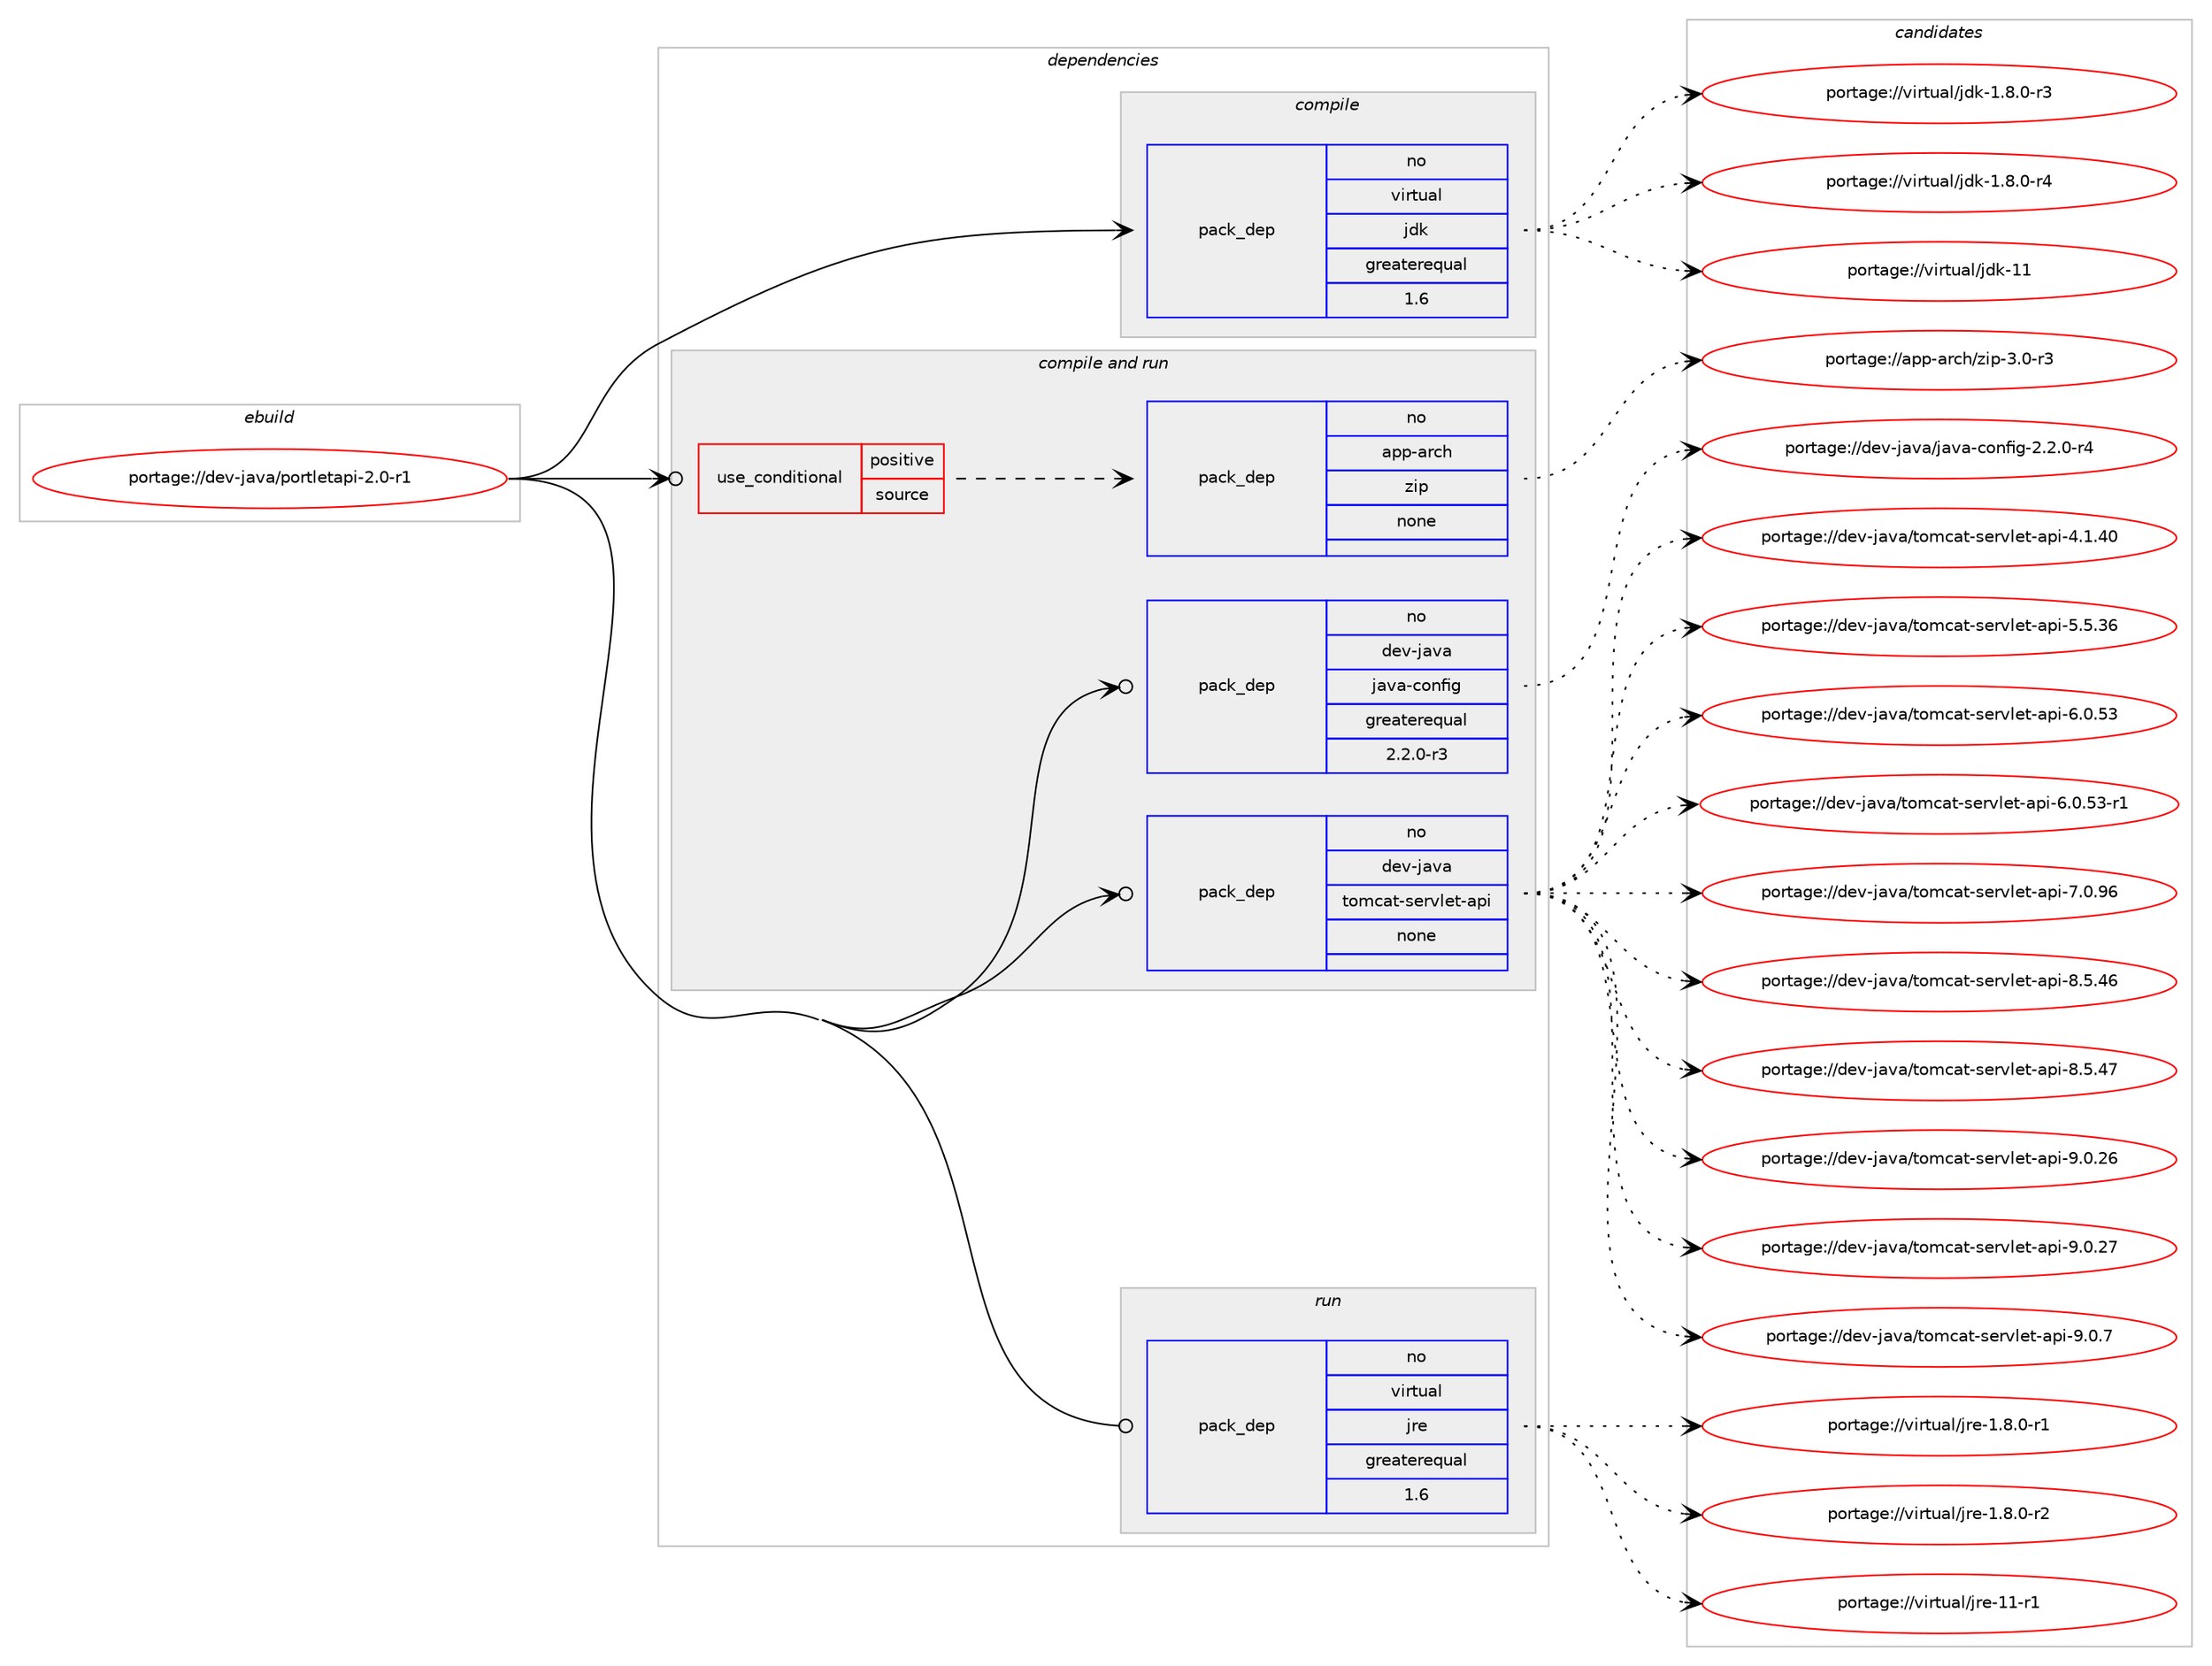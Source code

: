 digraph prolog {

# *************
# Graph options
# *************

newrank=true;
concentrate=true;
compound=true;
graph [rankdir=LR,fontname=Helvetica,fontsize=10,ranksep=1.5];#, ranksep=2.5, nodesep=0.2];
edge  [arrowhead=vee];
node  [fontname=Helvetica,fontsize=10];

# **********
# The ebuild
# **********

subgraph cluster_leftcol {
color=gray;
rank=same;
label=<<i>ebuild</i>>;
id [label="portage://dev-java/portletapi-2.0-r1", color=red, width=4, href="../dev-java/portletapi-2.0-r1.svg"];
}

# ****************
# The dependencies
# ****************

subgraph cluster_midcol {
color=gray;
label=<<i>dependencies</i>>;
subgraph cluster_compile {
fillcolor="#eeeeee";
style=filled;
label=<<i>compile</i>>;
subgraph pack69866 {
dependency91393 [label=<<TABLE BORDER="0" CELLBORDER="1" CELLSPACING="0" CELLPADDING="4" WIDTH="220"><TR><TD ROWSPAN="6" CELLPADDING="30">pack_dep</TD></TR><TR><TD WIDTH="110">no</TD></TR><TR><TD>virtual</TD></TR><TR><TD>jdk</TD></TR><TR><TD>greaterequal</TD></TR><TR><TD>1.6</TD></TR></TABLE>>, shape=none, color=blue];
}
id:e -> dependency91393:w [weight=20,style="solid",arrowhead="vee"];
}
subgraph cluster_compileandrun {
fillcolor="#eeeeee";
style=filled;
label=<<i>compile and run</i>>;
subgraph cond18794 {
dependency91394 [label=<<TABLE BORDER="0" CELLBORDER="1" CELLSPACING="0" CELLPADDING="4"><TR><TD ROWSPAN="3" CELLPADDING="10">use_conditional</TD></TR><TR><TD>positive</TD></TR><TR><TD>source</TD></TR></TABLE>>, shape=none, color=red];
subgraph pack69867 {
dependency91395 [label=<<TABLE BORDER="0" CELLBORDER="1" CELLSPACING="0" CELLPADDING="4" WIDTH="220"><TR><TD ROWSPAN="6" CELLPADDING="30">pack_dep</TD></TR><TR><TD WIDTH="110">no</TD></TR><TR><TD>app-arch</TD></TR><TR><TD>zip</TD></TR><TR><TD>none</TD></TR><TR><TD></TD></TR></TABLE>>, shape=none, color=blue];
}
dependency91394:e -> dependency91395:w [weight=20,style="dashed",arrowhead="vee"];
}
id:e -> dependency91394:w [weight=20,style="solid",arrowhead="odotvee"];
subgraph pack69868 {
dependency91396 [label=<<TABLE BORDER="0" CELLBORDER="1" CELLSPACING="0" CELLPADDING="4" WIDTH="220"><TR><TD ROWSPAN="6" CELLPADDING="30">pack_dep</TD></TR><TR><TD WIDTH="110">no</TD></TR><TR><TD>dev-java</TD></TR><TR><TD>java-config</TD></TR><TR><TD>greaterequal</TD></TR><TR><TD>2.2.0-r3</TD></TR></TABLE>>, shape=none, color=blue];
}
id:e -> dependency91396:w [weight=20,style="solid",arrowhead="odotvee"];
subgraph pack69869 {
dependency91397 [label=<<TABLE BORDER="0" CELLBORDER="1" CELLSPACING="0" CELLPADDING="4" WIDTH="220"><TR><TD ROWSPAN="6" CELLPADDING="30">pack_dep</TD></TR><TR><TD WIDTH="110">no</TD></TR><TR><TD>dev-java</TD></TR><TR><TD>tomcat-servlet-api</TD></TR><TR><TD>none</TD></TR><TR><TD></TD></TR></TABLE>>, shape=none, color=blue];
}
id:e -> dependency91397:w [weight=20,style="solid",arrowhead="odotvee"];
}
subgraph cluster_run {
fillcolor="#eeeeee";
style=filled;
label=<<i>run</i>>;
subgraph pack69870 {
dependency91398 [label=<<TABLE BORDER="0" CELLBORDER="1" CELLSPACING="0" CELLPADDING="4" WIDTH="220"><TR><TD ROWSPAN="6" CELLPADDING="30">pack_dep</TD></TR><TR><TD WIDTH="110">no</TD></TR><TR><TD>virtual</TD></TR><TR><TD>jre</TD></TR><TR><TD>greaterequal</TD></TR><TR><TD>1.6</TD></TR></TABLE>>, shape=none, color=blue];
}
id:e -> dependency91398:w [weight=20,style="solid",arrowhead="odot"];
}
}

# **************
# The candidates
# **************

subgraph cluster_choices {
rank=same;
color=gray;
label=<<i>candidates</i>>;

subgraph choice69866 {
color=black;
nodesep=1;
choiceportage11810511411611797108471061001074549465646484511451 [label="portage://virtual/jdk-1.8.0-r3", color=red, width=4,href="../virtual/jdk-1.8.0-r3.svg"];
choiceportage11810511411611797108471061001074549465646484511452 [label="portage://virtual/jdk-1.8.0-r4", color=red, width=4,href="../virtual/jdk-1.8.0-r4.svg"];
choiceportage1181051141161179710847106100107454949 [label="portage://virtual/jdk-11", color=red, width=4,href="../virtual/jdk-11.svg"];
dependency91393:e -> choiceportage11810511411611797108471061001074549465646484511451:w [style=dotted,weight="100"];
dependency91393:e -> choiceportage11810511411611797108471061001074549465646484511452:w [style=dotted,weight="100"];
dependency91393:e -> choiceportage1181051141161179710847106100107454949:w [style=dotted,weight="100"];
}
subgraph choice69867 {
color=black;
nodesep=1;
choiceportage9711211245971149910447122105112455146484511451 [label="portage://app-arch/zip-3.0-r3", color=red, width=4,href="../app-arch/zip-3.0-r3.svg"];
dependency91395:e -> choiceportage9711211245971149910447122105112455146484511451:w [style=dotted,weight="100"];
}
subgraph choice69868 {
color=black;
nodesep=1;
choiceportage10010111845106971189747106971189745991111101021051034550465046484511452 [label="portage://dev-java/java-config-2.2.0-r4", color=red, width=4,href="../dev-java/java-config-2.2.0-r4.svg"];
dependency91396:e -> choiceportage10010111845106971189747106971189745991111101021051034550465046484511452:w [style=dotted,weight="100"];
}
subgraph choice69869 {
color=black;
nodesep=1;
choiceportage10010111845106971189747116111109999711645115101114118108101116459711210545524649465248 [label="portage://dev-java/tomcat-servlet-api-4.1.40", color=red, width=4,href="../dev-java/tomcat-servlet-api-4.1.40.svg"];
choiceportage10010111845106971189747116111109999711645115101114118108101116459711210545534653465154 [label="portage://dev-java/tomcat-servlet-api-5.5.36", color=red, width=4,href="../dev-java/tomcat-servlet-api-5.5.36.svg"];
choiceportage10010111845106971189747116111109999711645115101114118108101116459711210545544648465351 [label="portage://dev-java/tomcat-servlet-api-6.0.53", color=red, width=4,href="../dev-java/tomcat-servlet-api-6.0.53.svg"];
choiceportage100101118451069711897471161111099997116451151011141181081011164597112105455446484653514511449 [label="portage://dev-java/tomcat-servlet-api-6.0.53-r1", color=red, width=4,href="../dev-java/tomcat-servlet-api-6.0.53-r1.svg"];
choiceportage10010111845106971189747116111109999711645115101114118108101116459711210545554648465754 [label="portage://dev-java/tomcat-servlet-api-7.0.96", color=red, width=4,href="../dev-java/tomcat-servlet-api-7.0.96.svg"];
choiceportage10010111845106971189747116111109999711645115101114118108101116459711210545564653465254 [label="portage://dev-java/tomcat-servlet-api-8.5.46", color=red, width=4,href="../dev-java/tomcat-servlet-api-8.5.46.svg"];
choiceportage10010111845106971189747116111109999711645115101114118108101116459711210545564653465255 [label="portage://dev-java/tomcat-servlet-api-8.5.47", color=red, width=4,href="../dev-java/tomcat-servlet-api-8.5.47.svg"];
choiceportage10010111845106971189747116111109999711645115101114118108101116459711210545574648465054 [label="portage://dev-java/tomcat-servlet-api-9.0.26", color=red, width=4,href="../dev-java/tomcat-servlet-api-9.0.26.svg"];
choiceportage10010111845106971189747116111109999711645115101114118108101116459711210545574648465055 [label="portage://dev-java/tomcat-servlet-api-9.0.27", color=red, width=4,href="../dev-java/tomcat-servlet-api-9.0.27.svg"];
choiceportage100101118451069711897471161111099997116451151011141181081011164597112105455746484655 [label="portage://dev-java/tomcat-servlet-api-9.0.7", color=red, width=4,href="../dev-java/tomcat-servlet-api-9.0.7.svg"];
dependency91397:e -> choiceportage10010111845106971189747116111109999711645115101114118108101116459711210545524649465248:w [style=dotted,weight="100"];
dependency91397:e -> choiceportage10010111845106971189747116111109999711645115101114118108101116459711210545534653465154:w [style=dotted,weight="100"];
dependency91397:e -> choiceportage10010111845106971189747116111109999711645115101114118108101116459711210545544648465351:w [style=dotted,weight="100"];
dependency91397:e -> choiceportage100101118451069711897471161111099997116451151011141181081011164597112105455446484653514511449:w [style=dotted,weight="100"];
dependency91397:e -> choiceportage10010111845106971189747116111109999711645115101114118108101116459711210545554648465754:w [style=dotted,weight="100"];
dependency91397:e -> choiceportage10010111845106971189747116111109999711645115101114118108101116459711210545564653465254:w [style=dotted,weight="100"];
dependency91397:e -> choiceportage10010111845106971189747116111109999711645115101114118108101116459711210545564653465255:w [style=dotted,weight="100"];
dependency91397:e -> choiceportage10010111845106971189747116111109999711645115101114118108101116459711210545574648465054:w [style=dotted,weight="100"];
dependency91397:e -> choiceportage10010111845106971189747116111109999711645115101114118108101116459711210545574648465055:w [style=dotted,weight="100"];
dependency91397:e -> choiceportage100101118451069711897471161111099997116451151011141181081011164597112105455746484655:w [style=dotted,weight="100"];
}
subgraph choice69870 {
color=black;
nodesep=1;
choiceportage11810511411611797108471061141014549465646484511449 [label="portage://virtual/jre-1.8.0-r1", color=red, width=4,href="../virtual/jre-1.8.0-r1.svg"];
choiceportage11810511411611797108471061141014549465646484511450 [label="portage://virtual/jre-1.8.0-r2", color=red, width=4,href="../virtual/jre-1.8.0-r2.svg"];
choiceportage11810511411611797108471061141014549494511449 [label="portage://virtual/jre-11-r1", color=red, width=4,href="../virtual/jre-11-r1.svg"];
dependency91398:e -> choiceportage11810511411611797108471061141014549465646484511449:w [style=dotted,weight="100"];
dependency91398:e -> choiceportage11810511411611797108471061141014549465646484511450:w [style=dotted,weight="100"];
dependency91398:e -> choiceportage11810511411611797108471061141014549494511449:w [style=dotted,weight="100"];
}
}

}
